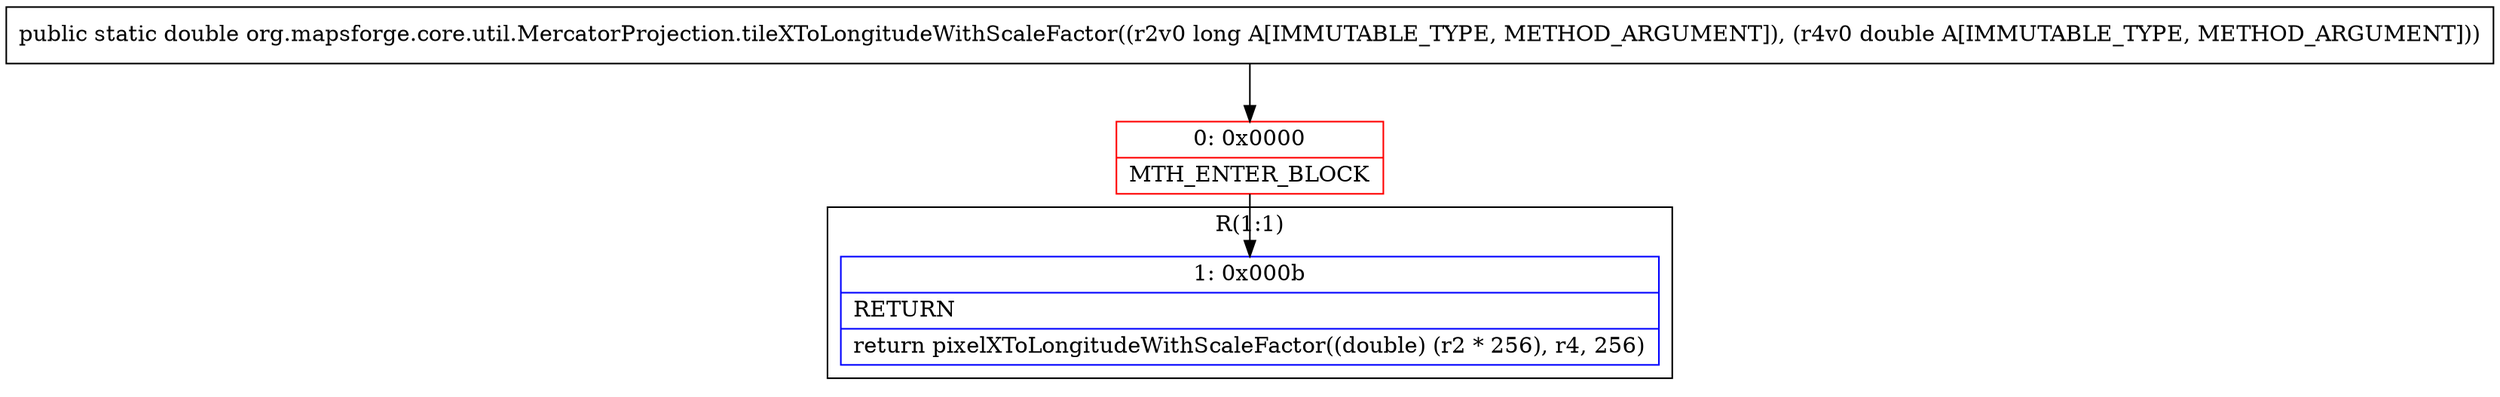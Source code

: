 digraph "CFG fororg.mapsforge.core.util.MercatorProjection.tileXToLongitudeWithScaleFactor(JD)D" {
subgraph cluster_Region_1988788376 {
label = "R(1:1)";
node [shape=record,color=blue];
Node_1 [shape=record,label="{1\:\ 0x000b|RETURN\l|return pixelXToLongitudeWithScaleFactor((double) (r2 * 256), r4, 256)\l}"];
}
Node_0 [shape=record,color=red,label="{0\:\ 0x0000|MTH_ENTER_BLOCK\l}"];
MethodNode[shape=record,label="{public static double org.mapsforge.core.util.MercatorProjection.tileXToLongitudeWithScaleFactor((r2v0 long A[IMMUTABLE_TYPE, METHOD_ARGUMENT]), (r4v0 double A[IMMUTABLE_TYPE, METHOD_ARGUMENT])) }"];
MethodNode -> Node_0;
Node_0 -> Node_1;
}

